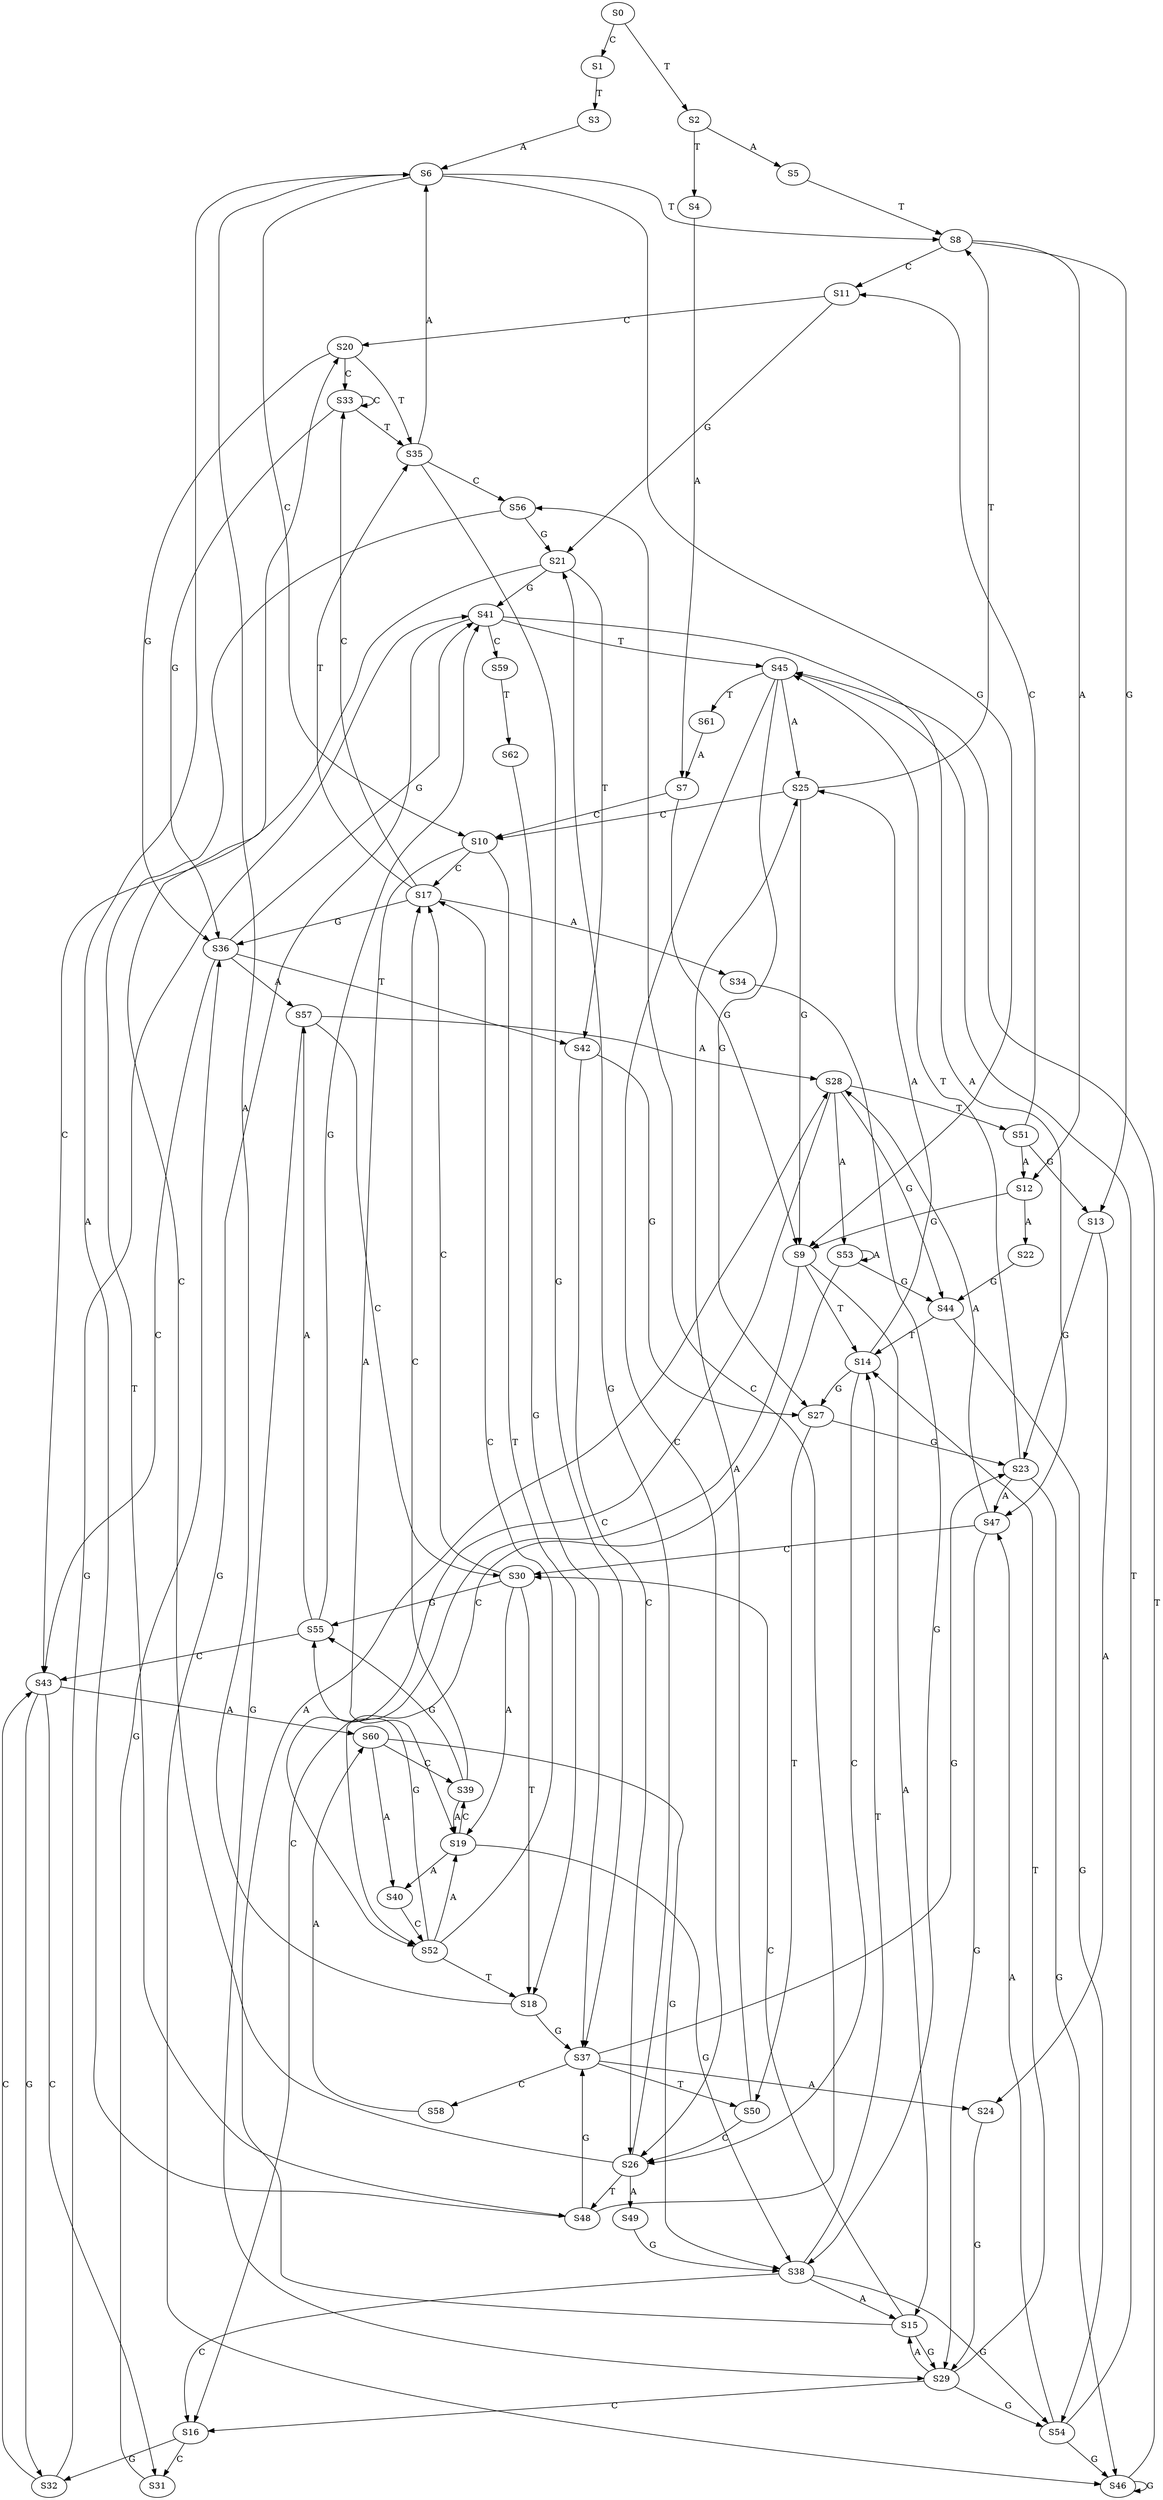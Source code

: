 strict digraph  {
	S0 -> S1 [ label = C ];
	S0 -> S2 [ label = T ];
	S1 -> S3 [ label = T ];
	S2 -> S4 [ label = T ];
	S2 -> S5 [ label = A ];
	S3 -> S6 [ label = A ];
	S4 -> S7 [ label = A ];
	S5 -> S8 [ label = T ];
	S6 -> S9 [ label = G ];
	S6 -> S8 [ label = T ];
	S6 -> S10 [ label = C ];
	S7 -> S10 [ label = C ];
	S7 -> S9 [ label = G ];
	S8 -> S11 [ label = C ];
	S8 -> S12 [ label = A ];
	S8 -> S13 [ label = G ];
	S9 -> S14 [ label = T ];
	S9 -> S15 [ label = A ];
	S9 -> S16 [ label = C ];
	S10 -> S17 [ label = C ];
	S10 -> S18 [ label = T ];
	S10 -> S19 [ label = A ];
	S11 -> S20 [ label = C ];
	S11 -> S21 [ label = G ];
	S12 -> S9 [ label = G ];
	S12 -> S22 [ label = A ];
	S13 -> S23 [ label = G ];
	S13 -> S24 [ label = A ];
	S14 -> S25 [ label = A ];
	S14 -> S26 [ label = C ];
	S14 -> S27 [ label = G ];
	S15 -> S28 [ label = A ];
	S15 -> S29 [ label = G ];
	S15 -> S30 [ label = C ];
	S16 -> S31 [ label = C ];
	S16 -> S32 [ label = G ];
	S17 -> S33 [ label = C ];
	S17 -> S34 [ label = A ];
	S17 -> S35 [ label = T ];
	S17 -> S36 [ label = G ];
	S18 -> S6 [ label = A ];
	S18 -> S37 [ label = G ];
	S19 -> S38 [ label = G ];
	S19 -> S39 [ label = C ];
	S19 -> S40 [ label = A ];
	S20 -> S33 [ label = C ];
	S20 -> S35 [ label = T ];
	S20 -> S36 [ label = G ];
	S21 -> S41 [ label = G ];
	S21 -> S42 [ label = T ];
	S21 -> S43 [ label = C ];
	S22 -> S44 [ label = G ];
	S23 -> S45 [ label = T ];
	S23 -> S46 [ label = G ];
	S23 -> S47 [ label = A ];
	S24 -> S29 [ label = G ];
	S25 -> S8 [ label = T ];
	S25 -> S9 [ label = G ];
	S25 -> S10 [ label = C ];
	S26 -> S48 [ label = T ];
	S26 -> S21 [ label = G ];
	S26 -> S49 [ label = A ];
	S26 -> S20 [ label = C ];
	S27 -> S50 [ label = T ];
	S27 -> S23 [ label = G ];
	S28 -> S51 [ label = T ];
	S28 -> S52 [ label = C ];
	S28 -> S53 [ label = A ];
	S28 -> S44 [ label = G ];
	S29 -> S14 [ label = T ];
	S29 -> S15 [ label = A ];
	S29 -> S54 [ label = G ];
	S29 -> S16 [ label = C ];
	S30 -> S18 [ label = T ];
	S30 -> S17 [ label = C ];
	S30 -> S19 [ label = A ];
	S30 -> S55 [ label = G ];
	S31 -> S36 [ label = G ];
	S32 -> S41 [ label = G ];
	S32 -> S43 [ label = C ];
	S33 -> S36 [ label = G ];
	S33 -> S33 [ label = C ];
	S33 -> S35 [ label = T ];
	S34 -> S38 [ label = G ];
	S35 -> S6 [ label = A ];
	S35 -> S37 [ label = G ];
	S35 -> S56 [ label = C ];
	S36 -> S57 [ label = A ];
	S36 -> S42 [ label = T ];
	S36 -> S41 [ label = G ];
	S36 -> S43 [ label = C ];
	S37 -> S24 [ label = A ];
	S37 -> S50 [ label = T ];
	S37 -> S58 [ label = C ];
	S37 -> S23 [ label = G ];
	S38 -> S54 [ label = G ];
	S38 -> S14 [ label = T ];
	S38 -> S15 [ label = A ];
	S38 -> S16 [ label = C ];
	S39 -> S17 [ label = C ];
	S39 -> S19 [ label = A ];
	S39 -> S55 [ label = G ];
	S40 -> S52 [ label = C ];
	S41 -> S47 [ label = A ];
	S41 -> S46 [ label = G ];
	S41 -> S59 [ label = C ];
	S41 -> S45 [ label = T ];
	S42 -> S26 [ label = C ];
	S42 -> S27 [ label = G ];
	S43 -> S31 [ label = C ];
	S43 -> S32 [ label = G ];
	S43 -> S60 [ label = A ];
	S44 -> S14 [ label = T ];
	S44 -> S54 [ label = G ];
	S45 -> S25 [ label = A ];
	S45 -> S27 [ label = G ];
	S45 -> S26 [ label = C ];
	S45 -> S61 [ label = T ];
	S46 -> S45 [ label = T ];
	S46 -> S46 [ label = G ];
	S47 -> S28 [ label = A ];
	S47 -> S30 [ label = C ];
	S47 -> S29 [ label = G ];
	S48 -> S37 [ label = G ];
	S48 -> S56 [ label = C ];
	S48 -> S6 [ label = A ];
	S49 -> S38 [ label = G ];
	S50 -> S26 [ label = C ];
	S50 -> S25 [ label = A ];
	S51 -> S12 [ label = A ];
	S51 -> S11 [ label = C ];
	S51 -> S13 [ label = G ];
	S52 -> S19 [ label = A ];
	S52 -> S17 [ label = C ];
	S52 -> S55 [ label = G ];
	S52 -> S18 [ label = T ];
	S53 -> S44 [ label = G ];
	S53 -> S52 [ label = C ];
	S53 -> S53 [ label = A ];
	S54 -> S47 [ label = A ];
	S54 -> S45 [ label = T ];
	S54 -> S46 [ label = G ];
	S55 -> S57 [ label = A ];
	S55 -> S41 [ label = G ];
	S55 -> S43 [ label = C ];
	S56 -> S48 [ label = T ];
	S56 -> S21 [ label = G ];
	S57 -> S28 [ label = A ];
	S57 -> S30 [ label = C ];
	S57 -> S29 [ label = G ];
	S58 -> S60 [ label = A ];
	S59 -> S62 [ label = T ];
	S60 -> S38 [ label = G ];
	S60 -> S40 [ label = A ];
	S60 -> S39 [ label = C ];
	S61 -> S7 [ label = A ];
	S62 -> S37 [ label = G ];
}
